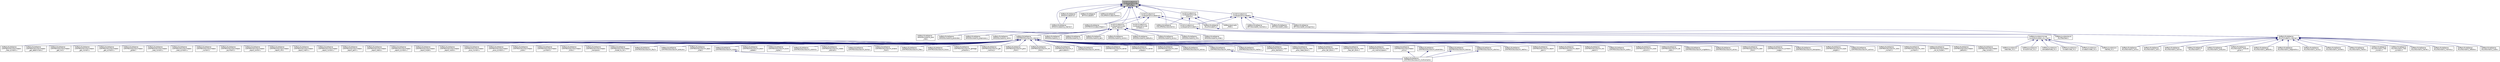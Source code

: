 digraph "build/include/omc/c/suitesparse/Include/UFconfig.h"
{
  edge [fontname="Helvetica",fontsize="10",labelfontname="Helvetica",labelfontsize="10"];
  node [fontname="Helvetica",fontsize="10",shape=record];
  Node2 [label="build/include/omc/c\l/suitesparse/Include\l/UFconfig.h",height=0.2,width=0.4,color="black", fillcolor="grey75", style="filled", fontcolor="black"];
  Node2 -> Node3 [dir="back",color="midnightblue",fontsize="10",style="solid",fontname="Helvetica"];
  Node3 [label="3rdParty/SuiteSparse\l/AMD/Include/amd.h",height=0.2,width=0.4,color="black", fillcolor="white", style="filled",URL="$d0/d7a/3rd_party_2_suite_sparse_2_a_m_d_2_include_2amd_8h.html"];
  Node3 -> Node4 [dir="back",color="midnightblue",fontsize="10",style="solid",fontname="Helvetica"];
  Node4 [label="3rdParty/SuiteSparse\l/AMD/Include/amd_internal.h",height=0.2,width=0.4,color="black", fillcolor="white", style="filled",URL="$dd/dbf/3rd_party_2_suite_sparse_2_a_m_d_2_include_2amd__internal_8h.html"];
  Node2 -> Node4 [dir="back",color="midnightblue",fontsize="10",style="solid",fontname="Helvetica"];
  Node2 -> Node5 [dir="back",color="midnightblue",fontsize="10",style="solid",fontname="Helvetica"];
  Node5 [label="3rdParty/SuiteSparse\l/BTF/Include/btf.h",height=0.2,width=0.4,color="black", fillcolor="white", style="filled",URL="$d2/d3c/3rd_party_2_suite_sparse_2_b_t_f_2_include_2btf_8h.html"];
  Node2 -> Node6 [dir="back",color="midnightblue",fontsize="10",style="solid",fontname="Helvetica"];
  Node6 [label="3rdParty/SuiteSparse\l/COLAMD/Include/colamd.h",height=0.2,width=0.4,color="black", fillcolor="white", style="filled",URL="$de/d4c/3rd_party_2_suite_sparse_2_c_o_l_a_m_d_2_include_2colamd_8h.html"];
  Node2 -> Node7 [dir="back",color="midnightblue",fontsize="10",style="solid",fontname="Helvetica"];
  Node7 [label="3rdParty/SuiteSparse\l/COLAMD/Source/colamd.c",height=0.2,width=0.4,color="black", fillcolor="white", style="filled",URL="$d0/dc9/_suite_sparse_2_c_o_l_a_m_d_2_source_2colamd_8c.html"];
  Node2 -> Node8 [dir="back",color="midnightblue",fontsize="10",style="solid",fontname="Helvetica"];
  Node8 [label="3rdParty/SuiteSparse\l/UMFPACK/Include/umfpack.h",height=0.2,width=0.4,color="black", fillcolor="white", style="filled",URL="$df/d83/3rd_party_2_suite_sparse_2_u_m_f_p_a_c_k_2_include_2umfpack_8h.html"];
  Node2 -> Node9 [dir="back",color="midnightblue",fontsize="10",style="solid",fontname="Helvetica"];
  Node9 [label="build/include/omc/c\l/suitesparse/Include/amd.h",height=0.2,width=0.4,color="black", fillcolor="white", style="filled",URL="$de/d86/build_2include_2omc_2c_2suitesparse_2_include_2amd_8h.html"];
  Node9 -> Node10 [dir="back",color="midnightblue",fontsize="10",style="solid",fontname="Helvetica"];
  Node10 [label="3rdParty/SuiteSparse\l/KLU/Include/klu.h",height=0.2,width=0.4,color="black", fillcolor="white", style="filled",URL="$db/dd6/3rd_party_2_suite_sparse_2_k_l_u_2_include_2klu_8h.html"];
  Node10 -> Node11 [dir="back",color="midnightblue",fontsize="10",style="solid",fontname="Helvetica"];
  Node11 [label="3rdParty/SuiteSparse\l/KLU/Include/klu_internal.h",height=0.2,width=0.4,color="black", fillcolor="white", style="filled",URL="$d6/d76/klu__internal_8h.html"];
  Node11 -> Node12 [dir="back",color="midnightblue",fontsize="10",style="solid",fontname="Helvetica"];
  Node12 [label="3rdParty/SuiteSparse\l/KLU/Source/klu.c",height=0.2,width=0.4,color="black", fillcolor="white", style="filled",URL="$da/d3c/klu_8c.html"];
  Node11 -> Node13 [dir="back",color="midnightblue",fontsize="10",style="solid",fontname="Helvetica"];
  Node13 [label="3rdParty/SuiteSparse\l/KLU/Source/klu_analyze.c",height=0.2,width=0.4,color="black", fillcolor="white", style="filled",URL="$d0/d99/klu__analyze_8c.html"];
  Node11 -> Node14 [dir="back",color="midnightblue",fontsize="10",style="solid",fontname="Helvetica"];
  Node14 [label="3rdParty/SuiteSparse\l/KLU/Source/klu_analyze\l_given.c",height=0.2,width=0.4,color="black", fillcolor="white", style="filled",URL="$d6/d95/klu__analyze__given_8c.html"];
  Node11 -> Node15 [dir="back",color="midnightblue",fontsize="10",style="solid",fontname="Helvetica"];
  Node15 [label="3rdParty/SuiteSparse\l/KLU/Source/klu_defaults.c",height=0.2,width=0.4,color="black", fillcolor="white", style="filled",URL="$de/d4f/klu__defaults_8c.html"];
  Node11 -> Node16 [dir="back",color="midnightblue",fontsize="10",style="solid",fontname="Helvetica"];
  Node16 [label="3rdParty/SuiteSparse\l/KLU/Source/klu_diagnostics.c",height=0.2,width=0.4,color="black", fillcolor="white", style="filled",URL="$d3/d48/klu__diagnostics_8c.html"];
  Node11 -> Node17 [dir="back",color="midnightblue",fontsize="10",style="solid",fontname="Helvetica"];
  Node17 [label="3rdParty/SuiteSparse\l/KLU/Source/klu_dump.c",height=0.2,width=0.4,color="black", fillcolor="white", style="filled",URL="$d6/dc4/klu__dump_8c.html"];
  Node11 -> Node18 [dir="back",color="midnightblue",fontsize="10",style="solid",fontname="Helvetica"];
  Node18 [label="3rdParty/SuiteSparse\l/KLU/Source/klu_extract.c",height=0.2,width=0.4,color="black", fillcolor="white", style="filled",URL="$dd/d08/klu__extract_8c.html"];
  Node11 -> Node19 [dir="back",color="midnightblue",fontsize="10",style="solid",fontname="Helvetica"];
  Node19 [label="3rdParty/SuiteSparse\l/KLU/Source/klu_factor.c",height=0.2,width=0.4,color="black", fillcolor="white", style="filled",URL="$d3/d03/klu__factor_8c.html"];
  Node11 -> Node20 [dir="back",color="midnightblue",fontsize="10",style="solid",fontname="Helvetica"];
  Node20 [label="3rdParty/SuiteSparse\l/KLU/Source/klu_free\l_numeric.c",height=0.2,width=0.4,color="black", fillcolor="white", style="filled",URL="$d5/d3e/klu__free__numeric_8c.html"];
  Node11 -> Node21 [dir="back",color="midnightblue",fontsize="10",style="solid",fontname="Helvetica"];
  Node21 [label="3rdParty/SuiteSparse\l/KLU/Source/klu_free\l_symbolic.c",height=0.2,width=0.4,color="black", fillcolor="white", style="filled",URL="$da/dee/klu__free__symbolic_8c.html"];
  Node11 -> Node22 [dir="back",color="midnightblue",fontsize="10",style="solid",fontname="Helvetica"];
  Node22 [label="3rdParty/SuiteSparse\l/KLU/Source/klu_kernel.c",height=0.2,width=0.4,color="black", fillcolor="white", style="filled",URL="$d4/dc7/klu__kernel_8c.html"];
  Node11 -> Node23 [dir="back",color="midnightblue",fontsize="10",style="solid",fontname="Helvetica"];
  Node23 [label="3rdParty/SuiteSparse\l/KLU/Source/klu_memory.c",height=0.2,width=0.4,color="black", fillcolor="white", style="filled",URL="$d1/d85/klu__memory_8c.html"];
  Node11 -> Node24 [dir="back",color="midnightblue",fontsize="10",style="solid",fontname="Helvetica"];
  Node24 [label="3rdParty/SuiteSparse\l/KLU/Source/klu_refactor.c",height=0.2,width=0.4,color="black", fillcolor="white", style="filled",URL="$d1/df1/klu__refactor_8c.html"];
  Node11 -> Node25 [dir="back",color="midnightblue",fontsize="10",style="solid",fontname="Helvetica"];
  Node25 [label="3rdParty/SuiteSparse\l/KLU/Source/klu_scale.c",height=0.2,width=0.4,color="black", fillcolor="white", style="filled",URL="$d5/d40/klu__scale_8c.html"];
  Node11 -> Node26 [dir="back",color="midnightblue",fontsize="10",style="solid",fontname="Helvetica"];
  Node26 [label="3rdParty/SuiteSparse\l/KLU/Source/klu_solve.c",height=0.2,width=0.4,color="black", fillcolor="white", style="filled",URL="$dc/d73/klu__solve_8c.html"];
  Node11 -> Node27 [dir="back",color="midnightblue",fontsize="10",style="solid",fontname="Helvetica"];
  Node27 [label="3rdParty/SuiteSparse\l/KLU/Source/klu_sort.c",height=0.2,width=0.4,color="black", fillcolor="white", style="filled",URL="$da/d78/klu__sort_8c.html"];
  Node11 -> Node28 [dir="back",color="midnightblue",fontsize="10",style="solid",fontname="Helvetica"];
  Node28 [label="3rdParty/SuiteSparse\l/KLU/Source/klu_tsolve.c",height=0.2,width=0.4,color="black", fillcolor="white", style="filled",URL="$de/d26/klu__tsolve_8c.html"];
  Node9 -> Node8 [dir="back",color="midnightblue",fontsize="10",style="solid",fontname="Helvetica"];
  Node9 -> Node29 [dir="back",color="midnightblue",fontsize="10",style="solid",fontname="Helvetica"];
  Node29 [label="build/include/omc/c\l/suitesparse/Include\l/amd_internal.h",height=0.2,width=0.4,color="black", fillcolor="white", style="filled",URL="$dd/dd8/build_2include_2omc_2c_2suitesparse_2_include_2amd__internal_8h.html"];
  Node29 -> Node30 [dir="back",color="midnightblue",fontsize="10",style="solid",fontname="Helvetica"];
  Node30 [label="3rdParty/SuiteSparse\l/AMD/Source/amd_1.c",height=0.2,width=0.4,color="black", fillcolor="white", style="filled",URL="$dc/d6e/amd__1_8c.html"];
  Node29 -> Node31 [dir="back",color="midnightblue",fontsize="10",style="solid",fontname="Helvetica"];
  Node31 [label="3rdParty/SuiteSparse\l/AMD/Source/amd_2.c",height=0.2,width=0.4,color="black", fillcolor="white", style="filled",URL="$da/d8b/amd__2_8c.html"];
  Node29 -> Node32 [dir="back",color="midnightblue",fontsize="10",style="solid",fontname="Helvetica"];
  Node32 [label="3rdParty/SuiteSparse\l/AMD/Source/amd_aat.c",height=0.2,width=0.4,color="black", fillcolor="white", style="filled",URL="$d7/dd6/amd__aat_8c.html"];
  Node29 -> Node33 [dir="back",color="midnightblue",fontsize="10",style="solid",fontname="Helvetica"];
  Node33 [label="3rdParty/SuiteSparse\l/AMD/Source/amd_control.c",height=0.2,width=0.4,color="black", fillcolor="white", style="filled",URL="$df/d73/amd__control_8c.html"];
  Node29 -> Node34 [dir="back",color="midnightblue",fontsize="10",style="solid",fontname="Helvetica"];
  Node34 [label="3rdParty/SuiteSparse\l/AMD/Source/amd_defaults.c",height=0.2,width=0.4,color="black", fillcolor="white", style="filled",URL="$db/dc7/amd__defaults_8c.html"];
  Node29 -> Node35 [dir="back",color="midnightblue",fontsize="10",style="solid",fontname="Helvetica"];
  Node35 [label="3rdParty/SuiteSparse\l/AMD/Source/amd_dump.c",height=0.2,width=0.4,color="black", fillcolor="white", style="filled",URL="$de/d6a/amd__dump_8c.html"];
  Node29 -> Node36 [dir="back",color="midnightblue",fontsize="10",style="solid",fontname="Helvetica"];
  Node36 [label="3rdParty/SuiteSparse\l/AMD/Source/amd_info.c",height=0.2,width=0.4,color="black", fillcolor="white", style="filled",URL="$d2/dcf/amd__info_8c.html"];
  Node29 -> Node37 [dir="back",color="midnightblue",fontsize="10",style="solid",fontname="Helvetica"];
  Node37 [label="3rdParty/SuiteSparse\l/AMD/Source/amd_order.c",height=0.2,width=0.4,color="black", fillcolor="white", style="filled",URL="$dc/d6c/amd__order_8c.html"];
  Node29 -> Node38 [dir="back",color="midnightblue",fontsize="10",style="solid",fontname="Helvetica"];
  Node38 [label="3rdParty/SuiteSparse\l/AMD/Source/amd_post\l_tree.c",height=0.2,width=0.4,color="black", fillcolor="white", style="filled",URL="$dc/d39/amd__post__tree_8c.html"];
  Node29 -> Node39 [dir="back",color="midnightblue",fontsize="10",style="solid",fontname="Helvetica"];
  Node39 [label="3rdParty/SuiteSparse\l/AMD/Source/amd_postorder.c",height=0.2,width=0.4,color="black", fillcolor="white", style="filled",URL="$d5/d77/amd__postorder_8c.html"];
  Node29 -> Node40 [dir="back",color="midnightblue",fontsize="10",style="solid",fontname="Helvetica"];
  Node40 [label="3rdParty/SuiteSparse\l/AMD/Source/amd_preprocess.c",height=0.2,width=0.4,color="black", fillcolor="white", style="filled",URL="$d4/dd3/amd__preprocess_8c.html"];
  Node29 -> Node41 [dir="back",color="midnightblue",fontsize="10",style="solid",fontname="Helvetica"];
  Node41 [label="3rdParty/SuiteSparse\l/AMD/Source/amd_valid.c",height=0.2,width=0.4,color="black", fillcolor="white", style="filled",URL="$d9/d59/amd__valid_8c.html"];
  Node29 -> Node42 [dir="back",color="midnightblue",fontsize="10",style="solid",fontname="Helvetica"];
  Node42 [label="3rdParty/SuiteSparse\l/UMFPACK/Source/umf_internal.h",height=0.2,width=0.4,color="black", fillcolor="white", style="filled",URL="$d3/d0a/umf__internal_8h.html"];
  Node42 -> Node43 [dir="back",color="midnightblue",fontsize="10",style="solid",fontname="Helvetica"];
  Node43 [label="3rdParty/SuiteSparse\l/UMFPACK/Source/umf_2by2.c",height=0.2,width=0.4,color="black", fillcolor="white", style="filled",URL="$de/d6a/umf__2by2_8c.html"];
  Node42 -> Node44 [dir="back",color="midnightblue",fontsize="10",style="solid",fontname="Helvetica"];
  Node44 [label="3rdParty/SuiteSparse\l/UMFPACK/Source/umf_analyze.c",height=0.2,width=0.4,color="black", fillcolor="white", style="filled",URL="$db/db1/umf__analyze_8c.html"];
  Node42 -> Node45 [dir="back",color="midnightblue",fontsize="10",style="solid",fontname="Helvetica"];
  Node45 [label="3rdParty/SuiteSparse\l/UMFPACK/Source/umf_apply\l_order.c",height=0.2,width=0.4,color="black", fillcolor="white", style="filled",URL="$df/d07/umf__apply__order_8c.html"];
  Node42 -> Node46 [dir="back",color="midnightblue",fontsize="10",style="solid",fontname="Helvetica"];
  Node46 [label="3rdParty/SuiteSparse\l/UMFPACK/Source/umf_assemble.c",height=0.2,width=0.4,color="black", fillcolor="white", style="filled",URL="$dd/d7c/umf__assemble_8c.html"];
  Node46 -> Node47 [dir="back",color="midnightblue",fontsize="10",style="solid",fontname="Helvetica"];
  Node47 [label="3rdParty/SuiteSparse\l/UMFPACK/Source/umf_multicompile.c",height=0.2,width=0.4,color="black", fillcolor="white", style="filled",URL="$d5/d26/umf__multicompile_8c.html"];
  Node42 -> Node48 [dir="back",color="midnightblue",fontsize="10",style="solid",fontname="Helvetica"];
  Node48 [label="3rdParty/SuiteSparse\l/UMFPACK/Source/umf_blas3\l_update.c",height=0.2,width=0.4,color="black", fillcolor="white", style="filled",URL="$d8/d08/umf__blas3__update_8c.html"];
  Node42 -> Node49 [dir="back",color="midnightblue",fontsize="10",style="solid",fontname="Helvetica"];
  Node49 [label="3rdParty/SuiteSparse\l/UMFPACK/Source/umf_build\l_tuples.c",height=0.2,width=0.4,color="black", fillcolor="white", style="filled",URL="$d9/d0c/umf__build__tuples_8c.html"];
  Node42 -> Node50 [dir="back",color="midnightblue",fontsize="10",style="solid",fontname="Helvetica"];
  Node50 [label="3rdParty/SuiteSparse\l/UMFPACK/Source/umf_colamd.c",height=0.2,width=0.4,color="black", fillcolor="white", style="filled",URL="$d0/d26/umf__colamd_8c.html"];
  Node42 -> Node51 [dir="back",color="midnightblue",fontsize="10",style="solid",fontname="Helvetica"];
  Node51 [label="3rdParty/SuiteSparse\l/UMFPACK/Source/umf_create\l_element.c",height=0.2,width=0.4,color="black", fillcolor="white", style="filled",URL="$dc/ded/umf__create__element_8c.html"];
  Node42 -> Node52 [dir="back",color="midnightblue",fontsize="10",style="solid",fontname="Helvetica"];
  Node52 [label="3rdParty/SuiteSparse\l/UMFPACK/Source/umf_dump.c",height=0.2,width=0.4,color="black", fillcolor="white", style="filled",URL="$d1/db3/umf__dump_8c.html"];
  Node42 -> Node53 [dir="back",color="midnightblue",fontsize="10",style="solid",fontname="Helvetica"];
  Node53 [label="3rdParty/SuiteSparse\l/UMFPACK/Source/umf_extend\l_front.c",height=0.2,width=0.4,color="black", fillcolor="white", style="filled",URL="$db/dbb/umf__extend__front_8c.html"];
  Node42 -> Node54 [dir="back",color="midnightblue",fontsize="10",style="solid",fontname="Helvetica"];
  Node54 [label="3rdParty/SuiteSparse\l/UMFPACK/Source/umf_free.c",height=0.2,width=0.4,color="black", fillcolor="white", style="filled",URL="$d0/d76/umf__free_8c.html"];
  Node42 -> Node55 [dir="back",color="midnightblue",fontsize="10",style="solid",fontname="Helvetica"];
  Node55 [label="3rdParty/SuiteSparse\l/UMFPACK/Source/umf_fsize.c",height=0.2,width=0.4,color="black", fillcolor="white", style="filled",URL="$d6/dbd/umf__fsize_8c.html"];
  Node42 -> Node56 [dir="back",color="midnightblue",fontsize="10",style="solid",fontname="Helvetica"];
  Node56 [label="3rdParty/SuiteSparse\l/UMFPACK/Source/umf_garbage\l_collection.c",height=0.2,width=0.4,color="black", fillcolor="white", style="filled",URL="$d5/de8/umf__garbage__collection_8c.html"];
  Node42 -> Node57 [dir="back",color="midnightblue",fontsize="10",style="solid",fontname="Helvetica"];
  Node57 [label="3rdParty/SuiteSparse\l/UMFPACK/Source/umf_get\l_memory.c",height=0.2,width=0.4,color="black", fillcolor="white", style="filled",URL="$d8/dfc/umf__get__memory_8c.html"];
  Node42 -> Node58 [dir="back",color="midnightblue",fontsize="10",style="solid",fontname="Helvetica"];
  Node58 [label="3rdParty/SuiteSparse\l/UMFPACK/Source/umf_grow\l_front.c",height=0.2,width=0.4,color="black", fillcolor="white", style="filled",URL="$d0/d0f/umf__grow__front_8c.html"];
  Node42 -> Node59 [dir="back",color="midnightblue",fontsize="10",style="solid",fontname="Helvetica"];
  Node59 [label="3rdParty/SuiteSparse\l/UMFPACK/Source/umf_init\l_front.c",height=0.2,width=0.4,color="black", fillcolor="white", style="filled",URL="$df/d8a/umf__init__front_8c.html"];
  Node42 -> Node60 [dir="back",color="midnightblue",fontsize="10",style="solid",fontname="Helvetica"];
  Node60 [label="3rdParty/SuiteSparse\l/UMFPACK/Source/umf_is\l_permutation.c",height=0.2,width=0.4,color="black", fillcolor="white", style="filled",URL="$dd/dfd/umf__is__permutation_8c.html"];
  Node42 -> Node61 [dir="back",color="midnightblue",fontsize="10",style="solid",fontname="Helvetica"];
  Node61 [label="3rdParty/SuiteSparse\l/UMFPACK/Source/umf_kernel.c",height=0.2,width=0.4,color="black", fillcolor="white", style="filled",URL="$d1/d16/umf__kernel_8c.html"];
  Node42 -> Node62 [dir="back",color="midnightblue",fontsize="10",style="solid",fontname="Helvetica"];
  Node62 [label="3rdParty/SuiteSparse\l/UMFPACK/Source/umf_kernel\l_init.c",height=0.2,width=0.4,color="black", fillcolor="white", style="filled",URL="$dd/da2/umf__kernel__init_8c.html"];
  Node42 -> Node63 [dir="back",color="midnightblue",fontsize="10",style="solid",fontname="Helvetica"];
  Node63 [label="3rdParty/SuiteSparse\l/UMFPACK/Source/umf_kernel\l_wrapup.c",height=0.2,width=0.4,color="black", fillcolor="white", style="filled",URL="$d1/d99/umf__kernel__wrapup_8c.html"];
  Node42 -> Node64 [dir="back",color="midnightblue",fontsize="10",style="solid",fontname="Helvetica"];
  Node64 [label="3rdParty/SuiteSparse\l/UMFPACK/Source/umf_local\l_search.c",height=0.2,width=0.4,color="black", fillcolor="white", style="filled",URL="$d1/db5/umf__local__search_8c.html"];
  Node42 -> Node65 [dir="back",color="midnightblue",fontsize="10",style="solid",fontname="Helvetica"];
  Node65 [label="3rdParty/SuiteSparse\l/UMFPACK/Source/umf_lsolve.c",height=0.2,width=0.4,color="black", fillcolor="white", style="filled",URL="$df/d2f/umf__lsolve_8c.html"];
  Node42 -> Node66 [dir="back",color="midnightblue",fontsize="10",style="solid",fontname="Helvetica"];
  Node66 [label="3rdParty/SuiteSparse\l/UMFPACK/Source/umf_ltsolve.c",height=0.2,width=0.4,color="black", fillcolor="white", style="filled",URL="$da/d3a/umf__ltsolve_8c.html"];
  Node66 -> Node47 [dir="back",color="midnightblue",fontsize="10",style="solid",fontname="Helvetica"];
  Node42 -> Node67 [dir="back",color="midnightblue",fontsize="10",style="solid",fontname="Helvetica"];
  Node67 [label="3rdParty/SuiteSparse\l/UMFPACK/Source/umf_malloc.c",height=0.2,width=0.4,color="black", fillcolor="white", style="filled",URL="$d0/d56/umf__malloc_8c.html"];
  Node42 -> Node68 [dir="back",color="midnightblue",fontsize="10",style="solid",fontname="Helvetica"];
  Node68 [label="3rdParty/SuiteSparse\l/UMFPACK/Source/umf_mem\l_alloc_element.c",height=0.2,width=0.4,color="black", fillcolor="white", style="filled",URL="$d3/d46/umf__mem__alloc__element_8c.html"];
  Node42 -> Node69 [dir="back",color="midnightblue",fontsize="10",style="solid",fontname="Helvetica"];
  Node69 [label="3rdParty/SuiteSparse\l/UMFPACK/Source/umf_mem\l_alloc_head_block.c",height=0.2,width=0.4,color="black", fillcolor="white", style="filled",URL="$de/d40/umf__mem__alloc__head__block_8c.html"];
  Node42 -> Node70 [dir="back",color="midnightblue",fontsize="10",style="solid",fontname="Helvetica"];
  Node70 [label="3rdParty/SuiteSparse\l/UMFPACK/Source/umf_mem\l_alloc_tail_block.c",height=0.2,width=0.4,color="black", fillcolor="white", style="filled",URL="$d9/db9/umf__mem__alloc__tail__block_8c.html"];
  Node42 -> Node71 [dir="back",color="midnightblue",fontsize="10",style="solid",fontname="Helvetica"];
  Node71 [label="3rdParty/SuiteSparse\l/UMFPACK/Source/umf_mem\l_free_tail_block.c",height=0.2,width=0.4,color="black", fillcolor="white", style="filled",URL="$db/d0f/umf__mem__free__tail__block_8c.html"];
  Node42 -> Node72 [dir="back",color="midnightblue",fontsize="10",style="solid",fontname="Helvetica"];
  Node72 [label="3rdParty/SuiteSparse\l/UMFPACK/Source/umf_mem\l_init_memoryspace.c",height=0.2,width=0.4,color="black", fillcolor="white", style="filled",URL="$dc/de9/umf__mem__init__memoryspace_8c.html"];
  Node42 -> Node73 [dir="back",color="midnightblue",fontsize="10",style="solid",fontname="Helvetica"];
  Node73 [label="3rdParty/SuiteSparse\l/UMFPACK/Source/umf_utsolve.c",height=0.2,width=0.4,color="black", fillcolor="white", style="filled",URL="$d5/db3/umf__utsolve_8c.html"];
  Node73 -> Node47 [dir="back",color="midnightblue",fontsize="10",style="solid",fontname="Helvetica"];
  Node42 -> Node74 [dir="back",color="midnightblue",fontsize="10",style="solid",fontname="Helvetica"];
  Node74 [label="3rdParty/SuiteSparse\l/UMFPACK/Source/umf_triplet.c",height=0.2,width=0.4,color="black", fillcolor="white", style="filled",URL="$dc/d16/umf__triplet_8c.html"];
  Node74 -> Node47 [dir="back",color="midnightblue",fontsize="10",style="solid",fontname="Helvetica"];
  Node42 -> Node75 [dir="back",color="midnightblue",fontsize="10",style="solid",fontname="Helvetica"];
  Node75 [label="3rdParty/SuiteSparse\l/UMFPACK/Source/umf_store_lu.c",height=0.2,width=0.4,color="black", fillcolor="white", style="filled",URL="$de/d14/umf__store__lu_8c.html"];
  Node75 -> Node47 [dir="back",color="midnightblue",fontsize="10",style="solid",fontname="Helvetica"];
  Node42 -> Node76 [dir="back",color="midnightblue",fontsize="10",style="solid",fontname="Helvetica"];
  Node76 [label="3rdParty/SuiteSparse\l/UMFPACK/Source/umfpack\l_solve.c",height=0.2,width=0.4,color="black", fillcolor="white", style="filled",URL="$d0/dfe/umfpack__solve_8c.html"];
  Node76 -> Node47 [dir="back",color="midnightblue",fontsize="10",style="solid",fontname="Helvetica"];
  Node42 -> Node77 [dir="back",color="midnightblue",fontsize="10",style="solid",fontname="Helvetica"];
  Node77 [label="3rdParty/SuiteSparse\l/UMFPACK/Source/umf_realloc.c",height=0.2,width=0.4,color="black", fillcolor="white", style="filled",URL="$df/d44/umf__realloc_8c.html"];
  Node42 -> Node78 [dir="back",color="midnightblue",fontsize="10",style="solid",fontname="Helvetica"];
  Node78 [label="3rdParty/SuiteSparse\l/UMFPACK/Source/umf_report\l_perm.c",height=0.2,width=0.4,color="black", fillcolor="white", style="filled",URL="$d6/d19/umf__report__perm_8c.html"];
  Node42 -> Node79 [dir="back",color="midnightblue",fontsize="10",style="solid",fontname="Helvetica"];
  Node79 [label="3rdParty/SuiteSparse\l/UMFPACK/Source/umf_report\l_vector.c",height=0.2,width=0.4,color="black", fillcolor="white", style="filled",URL="$d6/d13/umf__report__vector_8c.html"];
  Node42 -> Node80 [dir="back",color="midnightblue",fontsize="10",style="solid",fontname="Helvetica"];
  Node80 [label="3rdParty/SuiteSparse\l/UMFPACK/Source/umf_row\l_search.c",height=0.2,width=0.4,color="black", fillcolor="white", style="filled",URL="$d3/dea/umf__row__search_8c.html"];
  Node42 -> Node81 [dir="back",color="midnightblue",fontsize="10",style="solid",fontname="Helvetica"];
  Node81 [label="3rdParty/SuiteSparse\l/UMFPACK/Source/umf_scale.c",height=0.2,width=0.4,color="black", fillcolor="white", style="filled",URL="$d5/d44/umf__scale_8c.html"];
  Node42 -> Node82 [dir="back",color="midnightblue",fontsize="10",style="solid",fontname="Helvetica"];
  Node82 [label="3rdParty/SuiteSparse\l/UMFPACK/Source/umf_scale\l_column.c",height=0.2,width=0.4,color="black", fillcolor="white", style="filled",URL="$dc/d2e/umf__scale__column_8c.html"];
  Node42 -> Node83 [dir="back",color="midnightblue",fontsize="10",style="solid",fontname="Helvetica"];
  Node83 [label="3rdParty/SuiteSparse\l/UMFPACK/Source/umf_set\l_stats.c",height=0.2,width=0.4,color="black", fillcolor="white", style="filled",URL="$d7/d59/umf__set__stats_8c.html"];
  Node42 -> Node84 [dir="back",color="midnightblue",fontsize="10",style="solid",fontname="Helvetica"];
  Node84 [label="3rdParty/SuiteSparse\l/UMFPACK/Source/umf_singletons.c",height=0.2,width=0.4,color="black", fillcolor="white", style="filled",URL="$d4/da7/umf__singletons_8c.html"];
  Node42 -> Node85 [dir="back",color="midnightblue",fontsize="10",style="solid",fontname="Helvetica"];
  Node85 [label="3rdParty/SuiteSparse\l/UMFPACK/Source/umf_solve.c",height=0.2,width=0.4,color="black", fillcolor="white", style="filled",URL="$d3/df6/umf__solve_8c.html"];
  Node42 -> Node86 [dir="back",color="midnightblue",fontsize="10",style="solid",fontname="Helvetica"];
  Node86 [label="3rdParty/SuiteSparse\l/UMFPACK/Source/umf_start\l_front.c",height=0.2,width=0.4,color="black", fillcolor="white", style="filled",URL="$d4/d57/umf__start__front_8c.html"];
  Node42 -> Node87 [dir="back",color="midnightblue",fontsize="10",style="solid",fontname="Helvetica"];
  Node87 [label="3rdParty/SuiteSparse\l/UMFPACK/Source/umf_symbolic\l_usage.c",height=0.2,width=0.4,color="black", fillcolor="white", style="filled",URL="$da/d9f/umf__symbolic__usage_8c.html"];
  Node42 -> Node88 [dir="back",color="midnightblue",fontsize="10",style="solid",fontname="Helvetica"];
  Node88 [label="3rdParty/SuiteSparse\l/UMFPACK/Source/umf_transpose.c",height=0.2,width=0.4,color="black", fillcolor="white", style="filled",URL="$d2/dc3/umf__transpose_8c.html"];
  Node42 -> Node89 [dir="back",color="midnightblue",fontsize="10",style="solid",fontname="Helvetica"];
  Node89 [label="3rdParty/SuiteSparse\l/UMFPACK/Source/umf_tuple\l_lengths.c",height=0.2,width=0.4,color="black", fillcolor="white", style="filled",URL="$d6/d1d/umf__tuple__lengths_8c.html"];
  Node42 -> Node90 [dir="back",color="midnightblue",fontsize="10",style="solid",fontname="Helvetica"];
  Node90 [label="3rdParty/SuiteSparse\l/UMFPACK/Source/umf_usolve.c",height=0.2,width=0.4,color="black", fillcolor="white", style="filled",URL="$d4/d3a/umf__usolve_8c.html"];
  Node42 -> Node91 [dir="back",color="midnightblue",fontsize="10",style="solid",fontname="Helvetica"];
  Node91 [label="3rdParty/SuiteSparse\l/UMFPACK/Source/umf_valid\l_numeric.c",height=0.2,width=0.4,color="black", fillcolor="white", style="filled",URL="$dc/def/umf__valid__numeric_8c.html"];
  Node42 -> Node92 [dir="back",color="midnightblue",fontsize="10",style="solid",fontname="Helvetica"];
  Node92 [label="3rdParty/SuiteSparse\l/UMFPACK/Source/umf_valid\l_symbolic.c",height=0.2,width=0.4,color="black", fillcolor="white", style="filled",URL="$d1/d63/umf__valid__symbolic_8c.html"];
  Node42 -> Node93 [dir="back",color="midnightblue",fontsize="10",style="solid",fontname="Helvetica"];
  Node93 [label="3rdParty/SuiteSparse\l/UMFPACK/Source/umfpack\l_col_to_triplet.c",height=0.2,width=0.4,color="black", fillcolor="white", style="filled",URL="$d5/df5/umfpack__col__to__triplet_8c.html"];
  Node42 -> Node94 [dir="back",color="midnightblue",fontsize="10",style="solid",fontname="Helvetica"];
  Node94 [label="3rdParty/SuiteSparse\l/UMFPACK/Source/umfpack\l_defaults.c",height=0.2,width=0.4,color="black", fillcolor="white", style="filled",URL="$d8/d5e/umfpack__defaults_8c.html"];
  Node42 -> Node95 [dir="back",color="midnightblue",fontsize="10",style="solid",fontname="Helvetica"];
  Node95 [label="3rdParty/SuiteSparse\l/UMFPACK/Source/umfpack\l_free_numeric.c",height=0.2,width=0.4,color="black", fillcolor="white", style="filled",URL="$d8/d9b/umfpack__free__numeric_8c.html"];
  Node42 -> Node96 [dir="back",color="midnightblue",fontsize="10",style="solid",fontname="Helvetica"];
  Node96 [label="3rdParty/SuiteSparse\l/UMFPACK/Source/umfpack\l_free_symbolic.c",height=0.2,width=0.4,color="black", fillcolor="white", style="filled",URL="$d1/d21/umfpack__free__symbolic_8c.html"];
  Node42 -> Node97 [dir="back",color="midnightblue",fontsize="10",style="solid",fontname="Helvetica"];
  Node97 [label="3rdParty/SuiteSparse\l/UMFPACK/Source/umfpack\l_get_determinant.c",height=0.2,width=0.4,color="black", fillcolor="white", style="filled",URL="$d4/ddc/umfpack__get__determinant_8c.html"];
  Node42 -> Node98 [dir="back",color="midnightblue",fontsize="10",style="solid",fontname="Helvetica"];
  Node98 [label="3rdParty/SuiteSparse\l/UMFPACK/Source/umfpack\l_get_lunz.c",height=0.2,width=0.4,color="black", fillcolor="white", style="filled",URL="$d1/d19/umfpack__get__lunz_8c.html"];
  Node42 -> Node99 [dir="back",color="midnightblue",fontsize="10",style="solid",fontname="Helvetica"];
  Node99 [label="3rdParty/SuiteSparse\l/UMFPACK/Source/umfpack\l_get_numeric.c",height=0.2,width=0.4,color="black", fillcolor="white", style="filled",URL="$da/d04/umfpack__get__numeric_8c.html"];
  Node42 -> Node100 [dir="back",color="midnightblue",fontsize="10",style="solid",fontname="Helvetica"];
  Node100 [label="3rdParty/SuiteSparse\l/UMFPACK/Source/umfpack\l_get_symbolic.c",height=0.2,width=0.4,color="black", fillcolor="white", style="filled",URL="$de/de9/umfpack__get__symbolic_8c.html"];
  Node42 -> Node101 [dir="back",color="midnightblue",fontsize="10",style="solid",fontname="Helvetica"];
  Node101 [label="3rdParty/SuiteSparse\l/UMFPACK/Source/umfpack\l_global.c",height=0.2,width=0.4,color="black", fillcolor="white", style="filled",URL="$d2/d2c/umfpack__global_8c.html"];
  Node42 -> Node102 [dir="back",color="midnightblue",fontsize="10",style="solid",fontname="Helvetica"];
  Node102 [label="3rdParty/SuiteSparse\l/UMFPACK/Source/umfpack\l_load_numeric.c",height=0.2,width=0.4,color="black", fillcolor="white", style="filled",URL="$dc/dec/umfpack__load__numeric_8c.html"];
  Node42 -> Node103 [dir="back",color="midnightblue",fontsize="10",style="solid",fontname="Helvetica"];
  Node103 [label="3rdParty/SuiteSparse\l/UMFPACK/Source/umfpack\l_load_symbolic.c",height=0.2,width=0.4,color="black", fillcolor="white", style="filled",URL="$d4/d76/umfpack__load__symbolic_8c.html"];
  Node42 -> Node104 [dir="back",color="midnightblue",fontsize="10",style="solid",fontname="Helvetica"];
  Node104 [label="3rdParty/SuiteSparse\l/UMFPACK/Source/umfpack\l_numeric.c",height=0.2,width=0.4,color="black", fillcolor="white", style="filled",URL="$d8/d03/umfpack__numeric_8c.html"];
  Node42 -> Node105 [dir="back",color="midnightblue",fontsize="10",style="solid",fontname="Helvetica"];
  Node105 [label="3rdParty/SuiteSparse\l/UMFPACK/Source/umfpack\l_qsymbolic.c",height=0.2,width=0.4,color="black", fillcolor="white", style="filled",URL="$d5/d0e/umfpack__qsymbolic_8c.html"];
  Node42 -> Node106 [dir="back",color="midnightblue",fontsize="10",style="solid",fontname="Helvetica"];
  Node106 [label="3rdParty/SuiteSparse\l/UMFPACK/Source/umfpack\l_report_control.c",height=0.2,width=0.4,color="black", fillcolor="white", style="filled",URL="$d4/d21/umfpack__report__control_8c.html"];
  Node42 -> Node107 [dir="back",color="midnightblue",fontsize="10",style="solid",fontname="Helvetica"];
  Node107 [label="3rdParty/SuiteSparse\l/UMFPACK/Source/umfpack\l_report_info.c",height=0.2,width=0.4,color="black", fillcolor="white", style="filled",URL="$d2/def/umfpack__report__info_8c.html"];
  Node42 -> Node108 [dir="back",color="midnightblue",fontsize="10",style="solid",fontname="Helvetica"];
  Node108 [label="3rdParty/SuiteSparse\l/UMFPACK/Source/umfpack\l_report_matrix.c",height=0.2,width=0.4,color="black", fillcolor="white", style="filled",URL="$da/d9c/umfpack__report__matrix_8c.html"];
  Node42 -> Node109 [dir="back",color="midnightblue",fontsize="10",style="solid",fontname="Helvetica"];
  Node109 [label="3rdParty/SuiteSparse\l/UMFPACK/Source/umfpack\l_report_numeric.c",height=0.2,width=0.4,color="black", fillcolor="white", style="filled",URL="$dc/d24/umfpack__report__numeric_8c.html"];
  Node42 -> Node110 [dir="back",color="midnightblue",fontsize="10",style="solid",fontname="Helvetica"];
  Node110 [label="3rdParty/SuiteSparse\l/UMFPACK/Source/umfpack\l_report_perm.c",height=0.2,width=0.4,color="black", fillcolor="white", style="filled",URL="$df/dba/umfpack__report__perm_8c.html"];
  Node42 -> Node111 [dir="back",color="midnightblue",fontsize="10",style="solid",fontname="Helvetica"];
  Node111 [label="3rdParty/SuiteSparse\l/UMFPACK/Source/umfpack\l_report_status.c",height=0.2,width=0.4,color="black", fillcolor="white", style="filled",URL="$df/d5f/umfpack__report__status_8c.html"];
  Node42 -> Node112 [dir="back",color="midnightblue",fontsize="10",style="solid",fontname="Helvetica"];
  Node112 [label="3rdParty/SuiteSparse\l/UMFPACK/Source/umfpack\l_report_symbolic.c",height=0.2,width=0.4,color="black", fillcolor="white", style="filled",URL="$d4/d99/umfpack__report__symbolic_8c.html"];
  Node42 -> Node113 [dir="back",color="midnightblue",fontsize="10",style="solid",fontname="Helvetica"];
  Node113 [label="3rdParty/SuiteSparse\l/UMFPACK/Source/umfpack\l_report_triplet.c",height=0.2,width=0.4,color="black", fillcolor="white", style="filled",URL="$d7/da3/umfpack__report__triplet_8c.html"];
  Node42 -> Node114 [dir="back",color="midnightblue",fontsize="10",style="solid",fontname="Helvetica"];
  Node114 [label="3rdParty/SuiteSparse\l/UMFPACK/Source/umfpack\l_report_vector.c",height=0.2,width=0.4,color="black", fillcolor="white", style="filled",URL="$dd/d7a/umfpack__report__vector_8c.html"];
  Node42 -> Node115 [dir="back",color="midnightblue",fontsize="10",style="solid",fontname="Helvetica"];
  Node115 [label="3rdParty/SuiteSparse\l/UMFPACK/Source/umfpack\l_save_numeric.c",height=0.2,width=0.4,color="black", fillcolor="white", style="filled",URL="$d0/dac/umfpack__save__numeric_8c.html"];
  Node42 -> Node116 [dir="back",color="midnightblue",fontsize="10",style="solid",fontname="Helvetica"];
  Node116 [label="3rdParty/SuiteSparse\l/UMFPACK/Source/umfpack\l_save_symbolic.c",height=0.2,width=0.4,color="black", fillcolor="white", style="filled",URL="$de/d0a/umfpack__save__symbolic_8c.html"];
  Node42 -> Node117 [dir="back",color="midnightblue",fontsize="10",style="solid",fontname="Helvetica"];
  Node117 [label="3rdParty/SuiteSparse\l/UMFPACK/Source/umfpack\l_scale.c",height=0.2,width=0.4,color="black", fillcolor="white", style="filled",URL="$d0/d02/umfpack__scale_8c.html"];
  Node42 -> Node118 [dir="back",color="midnightblue",fontsize="10",style="solid",fontname="Helvetica"];
  Node118 [label="3rdParty/SuiteSparse\l/UMFPACK/Source/umfpack\l_symbolic.c",height=0.2,width=0.4,color="black", fillcolor="white", style="filled",URL="$d1/d5d/umfpack__symbolic_8c.html"];
  Node42 -> Node119 [dir="back",color="midnightblue",fontsize="10",style="solid",fontname="Helvetica"];
  Node119 [label="3rdParty/SuiteSparse\l/UMFPACK/Source/umfpack\l_tictoc.c",height=0.2,width=0.4,color="black", fillcolor="white", style="filled",URL="$d9/d2d/umfpack__tictoc_8c.html"];
  Node42 -> Node120 [dir="back",color="midnightblue",fontsize="10",style="solid",fontname="Helvetica"];
  Node120 [label="3rdParty/SuiteSparse\l/UMFPACK/Source/umfpack\l_transpose.c",height=0.2,width=0.4,color="black", fillcolor="white", style="filled",URL="$d1/d1f/umfpack__transpose_8c.html"];
  Node42 -> Node121 [dir="back",color="midnightblue",fontsize="10",style="solid",fontname="Helvetica"];
  Node121 [label="3rdParty/SuiteSparse\l/UMFPACK/Source/umfpack\l_triplet_to_col.c",height=0.2,width=0.4,color="black", fillcolor="white", style="filled",URL="$d6/d88/umfpack__triplet__to__col_8c.html"];
  Node9 -> Node122 [dir="back",color="midnightblue",fontsize="10",style="solid",fontname="Helvetica"];
  Node122 [label="build/include/omc/c\l/suitesparse/Include/klu.h",height=0.2,width=0.4,color="black", fillcolor="white", style="filled",URL="$d8/d32/build_2include_2omc_2c_2suitesparse_2_include_2klu_8h.html"];
  Node122 -> Node123 [dir="back",color="midnightblue",fontsize="10",style="solid",fontname="Helvetica"];
  Node123 [label="3rdParty/sundials/build\l/KLUTest/ltest.c",height=0.2,width=0.4,color="black", fillcolor="white", style="filled",URL="$d8/dbd/_k_l_u_test_2ltest_8c.html"];
  Node122 -> Node124 [dir="back",color="midnightblue",fontsize="10",style="solid",fontname="Helvetica"];
  Node124 [label="3rdParty/sundials/include\l/sundials/sundials_klu_impl.h",height=0.2,width=0.4,color="black", fillcolor="white", style="filled",URL="$d1/dc6/sundials__klu__impl_8h.html"];
  Node124 -> Node125 [dir="back",color="midnightblue",fontsize="10",style="solid",fontname="Helvetica"];
  Node125 [label="3rdParty/sundials/src\l/arkode/arkode_klu.c",height=0.2,width=0.4,color="black", fillcolor="white", style="filled",URL="$d4/dc8/arkode__klu_8c.html"];
  Node124 -> Node126 [dir="back",color="midnightblue",fontsize="10",style="solid",fontname="Helvetica"];
  Node126 [label="3rdParty/sundials/src\l/cvode/cvode_klu.c",height=0.2,width=0.4,color="black", fillcolor="white", style="filled",URL="$d4/d02/cvode__klu_8c.html"];
  Node124 -> Node127 [dir="back",color="midnightblue",fontsize="10",style="solid",fontname="Helvetica"];
  Node127 [label="3rdParty/sundials/src\l/cvodes/cvodes_klu.c",height=0.2,width=0.4,color="black", fillcolor="white", style="filled",URL="$df/d2d/cvodes__klu_8c.html"];
  Node124 -> Node128 [dir="back",color="midnightblue",fontsize="10",style="solid",fontname="Helvetica"];
  Node128 [label="3rdParty/sundials/src\l/ida/ida_klu.c",height=0.2,width=0.4,color="black", fillcolor="white", style="filled",URL="$d8/d11/ida__klu_8c.html"];
  Node124 -> Node129 [dir="back",color="midnightblue",fontsize="10",style="solid",fontname="Helvetica"];
  Node129 [label="3rdParty/sundials/src\l/idas/idas_klu.c",height=0.2,width=0.4,color="black", fillcolor="white", style="filled",URL="$d3/dca/idas__klu_8c.html"];
  Node124 -> Node130 [dir="back",color="midnightblue",fontsize="10",style="solid",fontname="Helvetica"];
  Node130 [label="3rdParty/sundials/src\l/kinsol/kinsol_klu.c",height=0.2,width=0.4,color="black", fillcolor="white", style="filled",URL="$d7/df7/kinsol__klu_8c.html"];
  Node9 -> Node131 [dir="back",color="midnightblue",fontsize="10",style="solid",fontname="Helvetica"];
  Node131 [label="build/include/omc/c\l/suitesparse/Include\l/umfpack.h",height=0.2,width=0.4,color="black", fillcolor="white", style="filled",URL="$d9/d1f/build_2include_2omc_2c_2suitesparse_2_include_2umfpack_8h.html"];
  Node2 -> Node29 [dir="back",color="midnightblue",fontsize="10",style="solid",fontname="Helvetica"];
  Node2 -> Node132 [dir="back",color="midnightblue",fontsize="10",style="solid",fontname="Helvetica"];
  Node132 [label="build/include/omc/c\l/suitesparse/Include/btf.h",height=0.2,width=0.4,color="black", fillcolor="white", style="filled",URL="$d4/dd9/build_2include_2omc_2c_2suitesparse_2_include_2btf_8h.html"];
  Node132 -> Node133 [dir="back",color="midnightblue",fontsize="10",style="solid",fontname="Helvetica"];
  Node133 [label="3rdParty/SuiteSparse\l/BTF/Source/btf_maxtrans.c",height=0.2,width=0.4,color="black", fillcolor="white", style="filled",URL="$d4/d93/btf__maxtrans_8c.html"];
  Node132 -> Node134 [dir="back",color="midnightblue",fontsize="10",style="solid",fontname="Helvetica"];
  Node134 [label="3rdParty/SuiteSparse\l/BTF/Source/btf_order.c",height=0.2,width=0.4,color="black", fillcolor="white", style="filled",URL="$d8/d12/btf__order_8c.html"];
  Node132 -> Node135 [dir="back",color="midnightblue",fontsize="10",style="solid",fontname="Helvetica"];
  Node135 [label="3rdParty/SuiteSparse\l/BTF/Source/btf_strongcomp.c",height=0.2,width=0.4,color="black", fillcolor="white", style="filled",URL="$dd/d75/btf__strongcomp_8c.html"];
  Node132 -> Node10 [dir="back",color="midnightblue",fontsize="10",style="solid",fontname="Helvetica"];
  Node132 -> Node11 [dir="back",color="midnightblue",fontsize="10",style="solid",fontname="Helvetica"];
  Node132 -> Node122 [dir="back",color="midnightblue",fontsize="10",style="solid",fontname="Helvetica"];
  Node2 -> Node136 [dir="back",color="midnightblue",fontsize="10",style="solid",fontname="Helvetica"];
  Node136 [label="build/include/omc/c\l/suitesparse/Include\l/colamd.h",height=0.2,width=0.4,color="black", fillcolor="white", style="filled",URL="$d1/d45/build_2include_2omc_2c_2suitesparse_2_include_2colamd_8h.html"];
  Node136 -> Node137 [dir="back",color="midnightblue",fontsize="10",style="solid",fontname="Helvetica"];
  Node137 [label="3rdParty/lpsolve/lp\l_MDO.c",height=0.2,width=0.4,color="black", fillcolor="white", style="filled",URL="$d3/d6c/lp___m_d_o_8c.html"];
  Node136 -> Node7 [dir="back",color="midnightblue",fontsize="10",style="solid",fontname="Helvetica"];
  Node136 -> Node10 [dir="back",color="midnightblue",fontsize="10",style="solid",fontname="Helvetica"];
  Node136 -> Node122 [dir="back",color="midnightblue",fontsize="10",style="solid",fontname="Helvetica"];
  Node2 -> Node131 [dir="back",color="midnightblue",fontsize="10",style="solid",fontname="Helvetica"];
}
